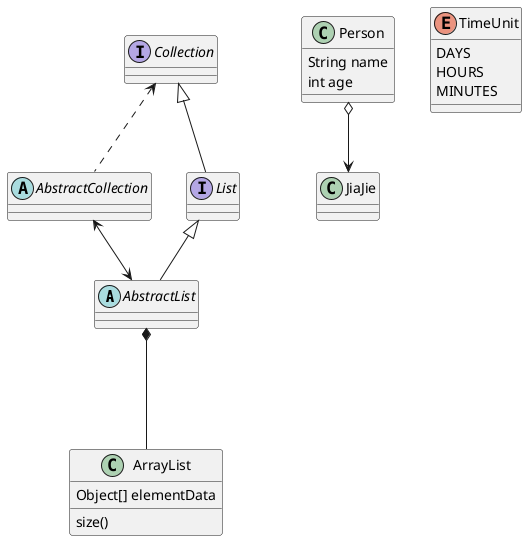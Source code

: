 @startuml

abstract class AbstractList
abstract AbstractCollection
interface List
interface Collection

List <|-- AbstractList
Collection <.. AbstractCollection

Collection <|-- List
AbstractCollection <--> AbstractList
AbstractList *--- ArrayList
Person o--> JiaJie

class ArrayList {
    Object[] elementData
    size()
}

class Person {
    String name
    int age
}

class JiaJie {

}

enum TimeUnit {
    DAYS
    HOURS
    MINUTES
}

@enduml